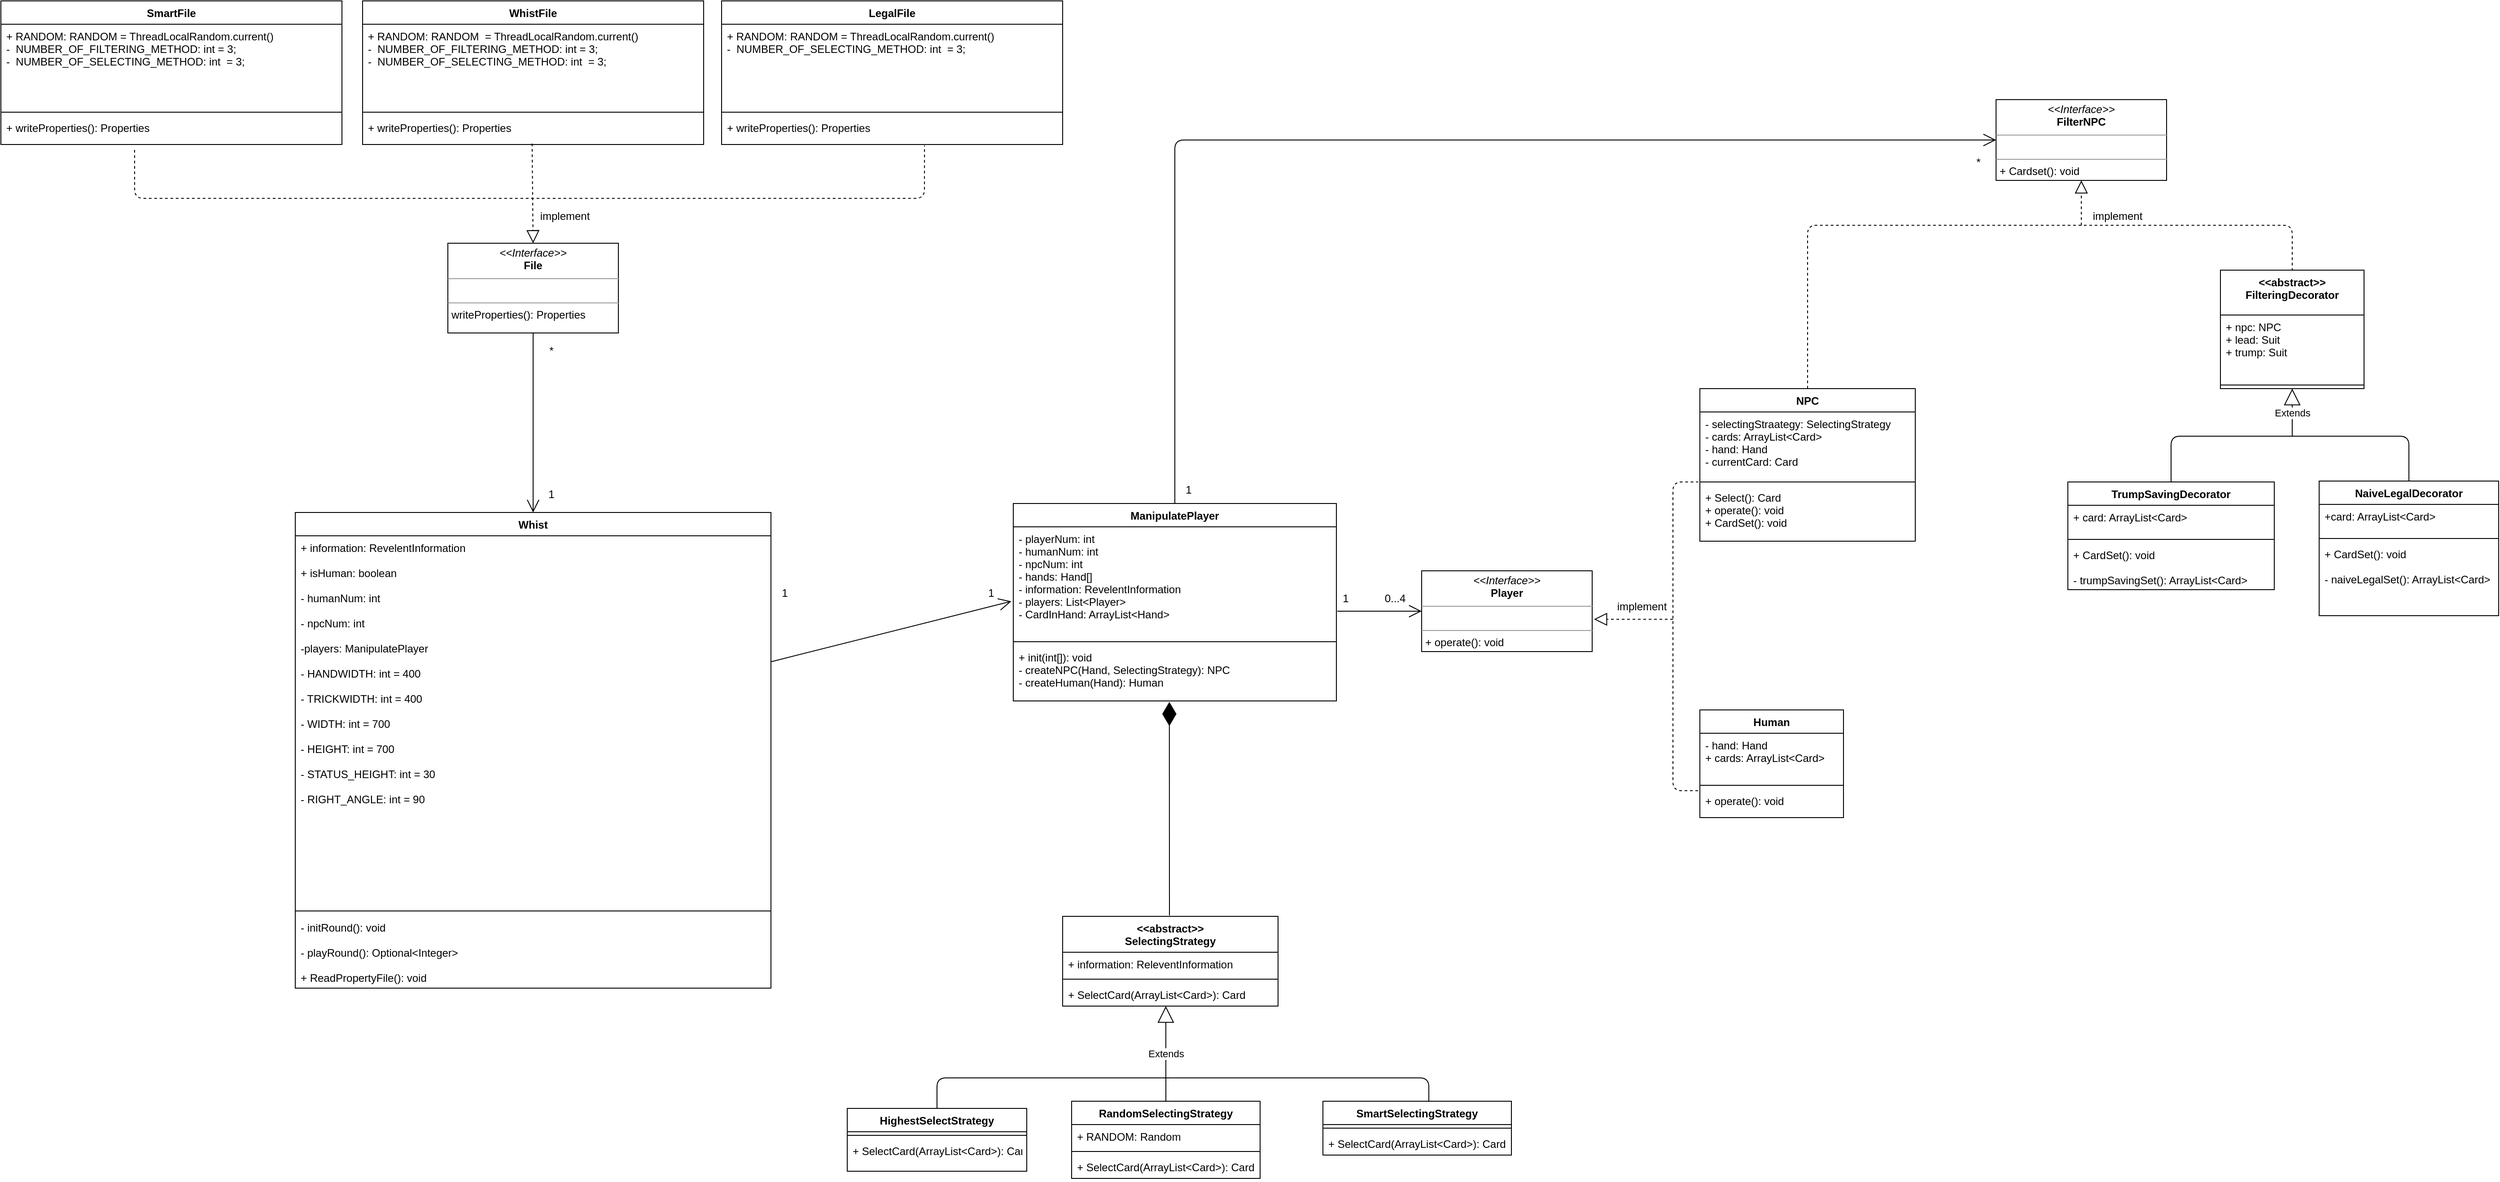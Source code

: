 <mxfile version="13.7.3" type="device"><diagram id="5J2JVJJavzANG1zCmiLA" name="第 1 页"><mxGraphModel dx="1223" dy="2114" grid="1" gridSize="10" guides="1" tooltips="1" connect="1" arrows="1" fold="1" page="1" pageScale="1" pageWidth="827" pageHeight="1169" math="0" shadow="0"><root><mxCell id="0"/><mxCell id="1" parent="0"/><mxCell id="rN0IatDEGvTljgCbiSgi-170" value="&lt;p style=&quot;margin: 0px ; margin-top: 4px ; text-align: center&quot;&gt;&lt;i&gt;&amp;lt;&amp;lt;Interface&amp;gt;&amp;gt;&lt;/i&gt;&lt;br&gt;&lt;b&gt;FilterNPC&lt;/b&gt;&lt;/p&gt;&lt;hr size=&quot;1&quot;&gt;&lt;p style=&quot;margin: 0px ; margin-left: 4px&quot;&gt;&lt;br&gt;&lt;/p&gt;&lt;hr size=&quot;1&quot;&gt;&lt;p style=&quot;margin: 0px ; margin-left: 4px&quot;&gt;+ Cardset(): void&lt;/p&gt;" style="verticalAlign=top;align=left;overflow=fill;fontSize=12;fontFamily=Helvetica;html=1;" parent="1" vertex="1"><mxGeometry x="1430" y="-910" width="190" height="90" as="geometry"/></mxCell><mxCell id="rN0IatDEGvTljgCbiSgi-180" value="&lt;p style=&quot;margin: 0px ; margin-top: 4px ; text-align: center&quot;&gt;&lt;i&gt;&amp;lt;&amp;lt;Interface&amp;gt;&amp;gt;&lt;/i&gt;&lt;br&gt;&lt;b&gt;File&lt;/b&gt;&lt;/p&gt;&lt;hr size=&quot;1&quot;&gt;&lt;p style=&quot;margin: 0px ; margin-left: 4px&quot;&gt;&lt;br&gt;&lt;/p&gt;&lt;hr size=&quot;1&quot;&gt;&lt;p style=&quot;margin: 0px ; margin-left: 4px&quot;&gt;writeProperties(): Properties&lt;/p&gt;" style="verticalAlign=top;align=left;overflow=fill;fontSize=12;fontFamily=Helvetica;html=1;" parent="1" vertex="1"><mxGeometry x="-295" y="-750" width="190" height="100" as="geometry"/></mxCell><mxCell id="rN0IatDEGvTljgCbiSgi-195" value="&lt;p style=&quot;margin: 0px ; margin-top: 4px ; text-align: center&quot;&gt;&lt;i&gt;&amp;lt;&amp;lt;Interface&amp;gt;&amp;gt;&lt;/i&gt;&lt;br&gt;&lt;b&gt;Player&lt;/b&gt;&lt;/p&gt;&lt;hr size=&quot;1&quot;&gt;&lt;p style=&quot;margin: 0px ; margin-left: 4px&quot;&gt;&lt;br&gt;&lt;/p&gt;&lt;hr size=&quot;1&quot;&gt;&lt;p style=&quot;margin: 0px ; margin-left: 4px&quot;&gt;+ operate(): void&lt;br&gt;&lt;/p&gt;" style="verticalAlign=top;align=left;overflow=fill;fontSize=12;fontFamily=Helvetica;html=1;" parent="1" vertex="1"><mxGeometry x="790" y="-385" width="190" height="90" as="geometry"/></mxCell><mxCell id="rN0IatDEGvTljgCbiSgi-196" value="ManipulatePlayer" style="swimlane;fontStyle=1;align=center;verticalAlign=top;childLayout=stackLayout;horizontal=1;startSize=26;horizontalStack=0;resizeParent=1;resizeParentMax=0;resizeLast=0;collapsible=1;marginBottom=0;fontColor=#000000;" parent="1" vertex="1"><mxGeometry x="335" y="-460" width="360" height="220" as="geometry"/></mxCell><mxCell id="rN0IatDEGvTljgCbiSgi-197" value="- playerNum: int&#10;- humanNum: int&#10;- npcNum: int&#10;- hands: Hand[]&#10;- information: RevelentInformation&#10;- players: List&lt;Player&gt;&#10;- CardInHand: ArrayList&lt;Hand&gt;" style="text;strokeColor=none;fillColor=none;align=left;verticalAlign=top;spacingLeft=4;spacingRight=4;overflow=hidden;rotatable=0;points=[[0,0.5],[1,0.5]];portConstraint=eastwest;" parent="rN0IatDEGvTljgCbiSgi-196" vertex="1"><mxGeometry y="26" width="360" height="124" as="geometry"/></mxCell><mxCell id="rN0IatDEGvTljgCbiSgi-198" value="" style="line;strokeWidth=1;fillColor=none;align=left;verticalAlign=middle;spacingTop=-1;spacingLeft=3;spacingRight=3;rotatable=0;labelPosition=right;points=[];portConstraint=eastwest;" parent="rN0IatDEGvTljgCbiSgi-196" vertex="1"><mxGeometry y="150" width="360" height="8" as="geometry"/></mxCell><mxCell id="rN0IatDEGvTljgCbiSgi-199" value="+ init(int[]): void&#10;- createNPC(Hand, SelectingStrategy): NPC&#10;- createHuman(Hand): Human" style="text;strokeColor=none;fillColor=none;align=left;verticalAlign=top;spacingLeft=4;spacingRight=4;overflow=hidden;rotatable=0;points=[[0,0.5],[1,0.5]];portConstraint=eastwest;" parent="rN0IatDEGvTljgCbiSgi-196" vertex="1"><mxGeometry y="158" width="360" height="62" as="geometry"/></mxCell><mxCell id="rN0IatDEGvTljgCbiSgi-234" value="" style="endArrow=diamondThin;endFill=1;endSize=24;html=1;fontColor=#000000;entryX=0.483;entryY=1.016;entryDx=0;entryDy=0;entryPerimeter=0;" parent="1" target="rN0IatDEGvTljgCbiSgi-199" edge="1"><mxGeometry width="160" relative="1" as="geometry"><mxPoint x="509" y="-1" as="sourcePoint"/><mxPoint x="350" y="-110" as="targetPoint"/></mxGeometry></mxCell><mxCell id="rN0IatDEGvTljgCbiSgi-238" value="Extends" style="endArrow=block;endSize=16;endFill=0;html=1;fontColor=#000000;entryX=0.5;entryY=1;entryDx=0;entryDy=0;" parent="1" target="rN0IatDEGvTljgCbiSgi-164" edge="1"><mxGeometry width="160" relative="1" as="geometry"><mxPoint x="1760" y="-535" as="sourcePoint"/><mxPoint x="1540" y="-475" as="targetPoint"/></mxGeometry></mxCell><mxCell id="rN0IatDEGvTljgCbiSgi-240" value="Extends" style="endArrow=block;endSize=16;endFill=0;html=1;fontColor=#000000;exitX=0.5;exitY=0;exitDx=0;exitDy=0;entryX=0.479;entryY=1;entryDx=0;entryDy=0;entryPerimeter=0;" parent="1" source="rN0IatDEGvTljgCbiSgi-86" target="rN0IatDEGvTljgCbiSgi-232" edge="1"><mxGeometry width="160" relative="1" as="geometry"><mxPoint x="517" y="170" as="sourcePoint"/><mxPoint x="508" y="110" as="targetPoint"/></mxGeometry></mxCell><mxCell id="rN0IatDEGvTljgCbiSgi-242" value="" style="endArrow=none;html=1;fontColor=#000000;exitX=0.5;exitY=0;exitDx=0;exitDy=0;entryX=0.562;entryY=0.023;entryDx=0;entryDy=0;entryPerimeter=0;" parent="1" source="rN0IatDEGvTljgCbiSgi-82" target="rN0IatDEGvTljgCbiSgi-92" edge="1"><mxGeometry width="50" height="50" relative="1" as="geometry"><mxPoint x="380" y="190" as="sourcePoint"/><mxPoint x="430" y="140" as="targetPoint"/><Array as="points"><mxPoint x="250" y="180"/><mxPoint x="500" y="180"/><mxPoint x="798" y="180"/></Array></mxGeometry></mxCell><mxCell id="rN0IatDEGvTljgCbiSgi-82" value="HighestSelectStrategy" style="swimlane;fontStyle=1;align=center;verticalAlign=top;childLayout=stackLayout;horizontal=1;startSize=26;horizontalStack=0;resizeParent=1;resizeParentMax=0;resizeLast=0;collapsible=1;marginBottom=0;" parent="1" vertex="1"><mxGeometry x="150" y="214" width="200" height="70" as="geometry"/></mxCell><mxCell id="rN0IatDEGvTljgCbiSgi-84" value="" style="line;strokeWidth=1;fillColor=none;align=left;verticalAlign=middle;spacingTop=-1;spacingLeft=3;spacingRight=3;rotatable=0;labelPosition=right;points=[];portConstraint=eastwest;" parent="rN0IatDEGvTljgCbiSgi-82" vertex="1"><mxGeometry y="26" width="200" height="8" as="geometry"/></mxCell><mxCell id="rN0IatDEGvTljgCbiSgi-85" value="+ SelectCard(ArrayList&lt;Card&gt;): Card" style="text;strokeColor=none;fillColor=none;align=left;verticalAlign=top;spacingLeft=4;spacingRight=4;overflow=hidden;rotatable=0;points=[[0,0.5],[1,0.5]];portConstraint=eastwest;" parent="rN0IatDEGvTljgCbiSgi-82" vertex="1"><mxGeometry y="34" width="200" height="36" as="geometry"/></mxCell><mxCell id="nJePwb9aibCjWLKJsWjK-1" value="" style="endArrow=none;html=1;entryX=0.5;entryY=0;entryDx=0;entryDy=0;exitX=0.5;exitY=0;exitDx=0;exitDy=0;" parent="1" source="rN0IatDEGvTljgCbiSgi-124" target="rN0IatDEGvTljgCbiSgi-77" edge="1"><mxGeometry width="50" height="50" relative="1" as="geometry"><mxPoint x="1750" y="-255" as="sourcePoint"/><mxPoint x="1800" y="-305" as="targetPoint"/><Array as="points"><mxPoint x="1625" y="-535"/><mxPoint x="1890" y="-535"/></Array></mxGeometry></mxCell><mxCell id="nJePwb9aibCjWLKJsWjK-3" value="1" style="text;html=1;align=center;verticalAlign=middle;resizable=0;points=[];autosize=1;" parent="1" vertex="1"><mxGeometry x="520" y="-485" width="20" height="20" as="geometry"/></mxCell><mxCell id="nJePwb9aibCjWLKJsWjK-4" value="*" style="text;html=1;align=center;verticalAlign=middle;resizable=0;points=[];autosize=1;" parent="1" vertex="1"><mxGeometry x="1400" y="-850" width="20" height="20" as="geometry"/></mxCell><mxCell id="nJePwb9aibCjWLKJsWjK-5" value="" style="endArrow=block;dashed=1;endFill=0;endSize=12;html=1;entryX=0.5;entryY=1;entryDx=0;entryDy=0;" parent="1" target="rN0IatDEGvTljgCbiSgi-170" edge="1"><mxGeometry width="160" relative="1" as="geometry"><mxPoint x="1525" y="-770" as="sourcePoint"/><mxPoint x="1460" y="-570" as="targetPoint"/></mxGeometry></mxCell><mxCell id="nJePwb9aibCjWLKJsWjK-7" value="" style="endArrow=none;dashed=1;html=1;entryX=0.5;entryY=0;entryDx=0;entryDy=0;exitX=0.5;exitY=0;exitDx=0;exitDy=0;" parent="1" source="rN0IatDEGvTljgCbiSgi-171" target="rN0IatDEGvTljgCbiSgi-164" edge="1"><mxGeometry width="50" height="50" relative="1" as="geometry"><mxPoint x="1410" y="-530" as="sourcePoint"/><mxPoint x="1460" y="-580" as="targetPoint"/><Array as="points"><mxPoint x="1220" y="-770"/><mxPoint x="1520" y="-770"/><mxPoint x="1760" y="-770"/></Array></mxGeometry></mxCell><mxCell id="nJePwb9aibCjWLKJsWjK-8" value="implement" style="text;html=1;align=center;verticalAlign=middle;resizable=0;points=[];autosize=1;" parent="1" vertex="1"><mxGeometry x="1530" y="-790" width="70" height="20" as="geometry"/></mxCell><mxCell id="rN0IatDEGvTljgCbiSgi-164" value="&lt;&lt;abstract&gt;&gt;&#10;FilteringDecorator" style="swimlane;fontStyle=1;align=center;verticalAlign=top;childLayout=stackLayout;horizontal=1;startSize=50;horizontalStack=0;resizeParent=1;resizeParentMax=0;resizeLast=0;collapsible=1;marginBottom=0;" parent="1" vertex="1"><mxGeometry x="1680" y="-720" width="160" height="132" as="geometry"/></mxCell><mxCell id="rN0IatDEGvTljgCbiSgi-165" value="+ npc: NPC&#10;+ lead: Suit&#10;+ trump: Suit" style="text;strokeColor=none;fillColor=none;align=left;verticalAlign=top;spacingLeft=4;spacingRight=4;overflow=hidden;rotatable=0;points=[[0,0.5],[1,0.5]];portConstraint=eastwest;" parent="rN0IatDEGvTljgCbiSgi-164" vertex="1"><mxGeometry y="50" width="160" height="74" as="geometry"/></mxCell><mxCell id="rN0IatDEGvTljgCbiSgi-166" value="" style="line;strokeWidth=1;fillColor=none;align=left;verticalAlign=middle;spacingTop=-1;spacingLeft=3;spacingRight=3;rotatable=0;labelPosition=right;points=[];portConstraint=eastwest;" parent="rN0IatDEGvTljgCbiSgi-164" vertex="1"><mxGeometry y="124" width="160" height="8" as="geometry"/></mxCell><mxCell id="rN0IatDEGvTljgCbiSgi-124" value="TrumpSavingDecorator" style="swimlane;fontStyle=1;align=center;verticalAlign=top;childLayout=stackLayout;horizontal=1;startSize=26;horizontalStack=0;resizeParent=1;resizeParentMax=0;resizeLast=0;collapsible=1;marginBottom=0;" parent="1" vertex="1"><mxGeometry x="1510" y="-484" width="230" height="120" as="geometry"/></mxCell><mxCell id="rN0IatDEGvTljgCbiSgi-125" value="+ card: ArrayList&lt;Card&gt;&#10;" style="text;strokeColor=none;fillColor=none;align=left;verticalAlign=top;spacingLeft=4;spacingRight=4;overflow=hidden;rotatable=0;points=[[0,0.5],[1,0.5]];portConstraint=eastwest;" parent="rN0IatDEGvTljgCbiSgi-124" vertex="1"><mxGeometry y="26" width="230" height="34" as="geometry"/></mxCell><mxCell id="rN0IatDEGvTljgCbiSgi-126" value="" style="line;strokeWidth=1;fillColor=none;align=left;verticalAlign=middle;spacingTop=-1;spacingLeft=3;spacingRight=3;rotatable=0;labelPosition=right;points=[];portConstraint=eastwest;" parent="rN0IatDEGvTljgCbiSgi-124" vertex="1"><mxGeometry y="60" width="230" height="8" as="geometry"/></mxCell><mxCell id="rN0IatDEGvTljgCbiSgi-127" value="+ CardSet(): void&#10;&#10;- trumpSavingSet(): ArrayList&lt;Card&gt; " style="text;strokeColor=none;fillColor=none;align=left;verticalAlign=top;spacingLeft=4;spacingRight=4;overflow=hidden;rotatable=0;points=[[0,0.5],[1,0.5]];portConstraint=eastwest;" parent="rN0IatDEGvTljgCbiSgi-124" vertex="1"><mxGeometry y="68" width="230" height="52" as="geometry"/></mxCell><mxCell id="rN0IatDEGvTljgCbiSgi-77" value="NaiveLegalDecorator" style="swimlane;fontStyle=1;align=center;verticalAlign=top;childLayout=stackLayout;horizontal=1;startSize=26;horizontalStack=0;resizeParent=1;resizeParentMax=0;resizeLast=0;collapsible=1;marginBottom=0;" parent="1" vertex="1"><mxGeometry x="1790" y="-485" width="200" height="150" as="geometry"/></mxCell><mxCell id="rN0IatDEGvTljgCbiSgi-78" value="+card: ArrayList&lt;Card&gt;" style="text;strokeColor=none;fillColor=none;align=left;verticalAlign=top;spacingLeft=4;spacingRight=4;overflow=hidden;rotatable=0;points=[[0,0.5],[1,0.5]];portConstraint=eastwest;" parent="rN0IatDEGvTljgCbiSgi-77" vertex="1"><mxGeometry y="26" width="200" height="34" as="geometry"/></mxCell><mxCell id="rN0IatDEGvTljgCbiSgi-79" value="" style="line;strokeWidth=1;fillColor=none;align=left;verticalAlign=middle;spacingTop=-1;spacingLeft=3;spacingRight=3;rotatable=0;labelPosition=right;points=[];portConstraint=eastwest;" parent="rN0IatDEGvTljgCbiSgi-77" vertex="1"><mxGeometry y="60" width="200" height="8" as="geometry"/></mxCell><mxCell id="rN0IatDEGvTljgCbiSgi-80" value="+ CardSet(): void&#10;&#10;- naiveLegalSet(): ArrayList&lt;Card&gt; " style="text;strokeColor=none;fillColor=none;align=left;verticalAlign=top;spacingLeft=4;spacingRight=4;overflow=hidden;rotatable=0;points=[[0,0.5],[1,0.5]];portConstraint=eastwest;" parent="rN0IatDEGvTljgCbiSgi-77" vertex="1"><mxGeometry y="68" width="200" height="82" as="geometry"/></mxCell><mxCell id="rN0IatDEGvTljgCbiSgi-171" value="NPC" style="swimlane;fontStyle=1;align=center;verticalAlign=top;childLayout=stackLayout;horizontal=1;startSize=26;horizontalStack=0;resizeParent=1;resizeParentMax=0;resizeLast=0;collapsible=1;marginBottom=0;" parent="1" vertex="1"><mxGeometry x="1100" y="-588" width="240" height="170" as="geometry"/></mxCell><mxCell id="rN0IatDEGvTljgCbiSgi-172" value="- selectingStraategy: SelectingStrategy&#10;- cards: ArrayList&lt;Card&gt;&#10;- hand: Hand&#10;- currentCard: Card&#10; " style="text;strokeColor=none;fillColor=none;align=left;verticalAlign=top;spacingLeft=4;spacingRight=4;overflow=hidden;rotatable=0;points=[[0,0.5],[1,0.5]];portConstraint=eastwest;" parent="rN0IatDEGvTljgCbiSgi-171" vertex="1"><mxGeometry y="26" width="240" height="74" as="geometry"/></mxCell><mxCell id="rN0IatDEGvTljgCbiSgi-173" value="" style="line;strokeWidth=1;fillColor=none;align=left;verticalAlign=middle;spacingTop=-1;spacingLeft=3;spacingRight=3;rotatable=0;labelPosition=right;points=[];portConstraint=eastwest;" parent="rN0IatDEGvTljgCbiSgi-171" vertex="1"><mxGeometry y="100" width="240" height="8" as="geometry"/></mxCell><mxCell id="rN0IatDEGvTljgCbiSgi-174" value="+ Select(): Card&#10;+ operate(): void&#10;+ CardSet(): void" style="text;strokeColor=none;fillColor=none;align=left;verticalAlign=top;spacingLeft=4;spacingRight=4;overflow=hidden;rotatable=0;points=[[0,0.5],[1,0.5]];portConstraint=eastwest;" parent="rN0IatDEGvTljgCbiSgi-171" vertex="1"><mxGeometry y="108" width="240" height="62" as="geometry"/></mxCell><mxCell id="rN0IatDEGvTljgCbiSgi-209" value="Human" style="swimlane;fontStyle=1;align=center;verticalAlign=top;childLayout=stackLayout;horizontal=1;startSize=26;horizontalStack=0;resizeParent=1;resizeParentMax=0;resizeLast=0;collapsible=1;marginBottom=0;fontColor=#000000;" parent="1" vertex="1"><mxGeometry x="1100" y="-230" width="160" height="120" as="geometry"/></mxCell><mxCell id="rN0IatDEGvTljgCbiSgi-210" value="- hand: Hand&#10;+ cards: ArrayList&lt;Card&gt;&#10;" style="text;strokeColor=none;fillColor=none;align=left;verticalAlign=top;spacingLeft=4;spacingRight=4;overflow=hidden;rotatable=0;points=[[0,0.5],[1,0.5]];portConstraint=eastwest;" parent="rN0IatDEGvTljgCbiSgi-209" vertex="1"><mxGeometry y="26" width="160" height="54" as="geometry"/></mxCell><mxCell id="rN0IatDEGvTljgCbiSgi-211" value="" style="line;strokeWidth=1;fillColor=none;align=left;verticalAlign=middle;spacingTop=-1;spacingLeft=3;spacingRight=3;rotatable=0;labelPosition=right;points=[];portConstraint=eastwest;" parent="rN0IatDEGvTljgCbiSgi-209" vertex="1"><mxGeometry y="80" width="160" height="8" as="geometry"/></mxCell><mxCell id="rN0IatDEGvTljgCbiSgi-212" value="+ operate(): void" style="text;strokeColor=none;fillColor=none;align=left;verticalAlign=top;spacingLeft=4;spacingRight=4;overflow=hidden;rotatable=0;points=[[0,0.5],[1,0.5]];portConstraint=eastwest;" parent="rN0IatDEGvTljgCbiSgi-209" vertex="1"><mxGeometry y="88" width="160" height="32" as="geometry"/></mxCell><mxCell id="nJePwb9aibCjWLKJsWjK-18" value="" style="endArrow=open;endFill=1;endSize=12;html=1;exitX=0.5;exitY=0;exitDx=0;exitDy=0;entryX=0;entryY=0.5;entryDx=0;entryDy=0;" parent="1" source="rN0IatDEGvTljgCbiSgi-196" target="rN0IatDEGvTljgCbiSgi-170" edge="1"><mxGeometry width="160" relative="1" as="geometry"><mxPoint x="870" y="-640" as="sourcePoint"/><mxPoint x="1030" y="-640" as="targetPoint"/><Array as="points"><mxPoint x="515" y="-865"/></Array></mxGeometry></mxCell><mxCell id="nJePwb9aibCjWLKJsWjK-19" value="" style="endArrow=open;endFill=1;endSize=12;html=1;entryX=-0.006;entryY=0.669;entryDx=0;entryDy=0;entryPerimeter=0;" parent="1" source="rN0IatDEGvTljgCbiSgi-177" target="rN0IatDEGvTljgCbiSgi-197" edge="1"><mxGeometry width="160" relative="1" as="geometry"><mxPoint x="410" y="-380" as="sourcePoint"/><mxPoint x="330" y="-360" as="targetPoint"/></mxGeometry></mxCell><mxCell id="nJePwb9aibCjWLKJsWjK-20" value="1" style="text;html=1;align=center;verticalAlign=middle;resizable=0;points=[];autosize=1;" parent="1" vertex="1"><mxGeometry x="70" y="-370" width="20" height="20" as="geometry"/></mxCell><mxCell id="nJePwb9aibCjWLKJsWjK-21" value="1" style="text;html=1;align=center;verticalAlign=middle;resizable=0;points=[];autosize=1;" parent="1" vertex="1"><mxGeometry x="300" y="-370" width="20" height="20" as="geometry"/></mxCell><mxCell id="nJePwb9aibCjWLKJsWjK-22" value="" style="endArrow=open;endFill=1;endSize=12;html=1;entryX=0;entryY=0.5;entryDx=0;entryDy=0;" parent="1" target="rN0IatDEGvTljgCbiSgi-195" edge="1"><mxGeometry width="160" relative="1" as="geometry"><mxPoint x="696" y="-340" as="sourcePoint"/><mxPoint x="700" y="-310" as="targetPoint"/></mxGeometry></mxCell><mxCell id="nJePwb9aibCjWLKJsWjK-23" value="1" style="text;html=1;align=center;verticalAlign=middle;resizable=0;points=[];autosize=1;" parent="1" vertex="1"><mxGeometry x="695" y="-364" width="20" height="20" as="geometry"/></mxCell><mxCell id="nJePwb9aibCjWLKJsWjK-24" value="0...4" style="text;html=1;align=center;verticalAlign=middle;resizable=0;points=[];autosize=1;" parent="1" vertex="1"><mxGeometry x="740" y="-364" width="40" height="20" as="geometry"/></mxCell><mxCell id="rN0IatDEGvTljgCbiSgi-190" value="SmartFile" style="swimlane;fontStyle=1;align=center;verticalAlign=top;childLayout=stackLayout;horizontal=1;startSize=26;horizontalStack=0;resizeParent=1;resizeParentMax=0;resizeLast=0;collapsible=1;marginBottom=0;fontColor=#000000;" parent="1" vertex="1"><mxGeometry x="-793" y="-1020" width="380" height="160" as="geometry"/></mxCell><mxCell id="rN0IatDEGvTljgCbiSgi-191" value="+ RANDOM: RANDOM = ThreadLocalRandom.current()&#10;-  NUMBER_OF_FILTERING_METHOD: int = 3;&#10;-  NUMBER_OF_SELECTING_METHOD: int  = 3;" style="text;strokeColor=none;fillColor=none;align=left;verticalAlign=top;spacingLeft=4;spacingRight=4;overflow=hidden;rotatable=0;points=[[0,0.5],[1,0.5]];portConstraint=eastwest;" parent="rN0IatDEGvTljgCbiSgi-190" vertex="1"><mxGeometry y="26" width="380" height="94" as="geometry"/></mxCell><mxCell id="rN0IatDEGvTljgCbiSgi-192" value="" style="line;strokeWidth=1;fillColor=none;align=left;verticalAlign=middle;spacingTop=-1;spacingLeft=3;spacingRight=3;rotatable=0;labelPosition=right;points=[];portConstraint=eastwest;" parent="rN0IatDEGvTljgCbiSgi-190" vertex="1"><mxGeometry y="120" width="380" height="8" as="geometry"/></mxCell><mxCell id="rN0IatDEGvTljgCbiSgi-193" value="+ writeProperties(): Properties&#10;" style="text;strokeColor=none;fillColor=none;align=left;verticalAlign=top;spacingLeft=4;spacingRight=4;overflow=hidden;rotatable=0;points=[[0,0.5],[1,0.5]];portConstraint=eastwest;" parent="rN0IatDEGvTljgCbiSgi-190" vertex="1"><mxGeometry y="128" width="380" height="32" as="geometry"/></mxCell><mxCell id="rN0IatDEGvTljgCbiSgi-181" value="WhistFile" style="swimlane;fontStyle=1;align=center;verticalAlign=top;childLayout=stackLayout;horizontal=1;startSize=26;horizontalStack=0;resizeParent=1;resizeParentMax=0;resizeLast=0;collapsible=1;marginBottom=0;fontColor=#000000;" parent="1" vertex="1"><mxGeometry x="-390" y="-1020" width="380" height="160" as="geometry"/></mxCell><mxCell id="rN0IatDEGvTljgCbiSgi-182" value="+ RANDOM: RANDOM  = ThreadLocalRandom.current()&#10;-  NUMBER_OF_FILTERING_METHOD: int = 3;&#10;-  NUMBER_OF_SELECTING_METHOD: int  = 3;" style="text;strokeColor=none;fillColor=none;align=left;verticalAlign=top;spacingLeft=4;spacingRight=4;overflow=hidden;rotatable=0;points=[[0,0.5],[1,0.5]];portConstraint=eastwest;" parent="rN0IatDEGvTljgCbiSgi-181" vertex="1"><mxGeometry y="26" width="380" height="94" as="geometry"/></mxCell><mxCell id="rN0IatDEGvTljgCbiSgi-183" value="" style="line;strokeWidth=1;fillColor=none;align=left;verticalAlign=middle;spacingTop=-1;spacingLeft=3;spacingRight=3;rotatable=0;labelPosition=right;points=[];portConstraint=eastwest;" parent="rN0IatDEGvTljgCbiSgi-181" vertex="1"><mxGeometry y="120" width="380" height="8" as="geometry"/></mxCell><mxCell id="rN0IatDEGvTljgCbiSgi-184" value="+ writeProperties(): Properties&#10;" style="text;strokeColor=none;fillColor=none;align=left;verticalAlign=top;spacingLeft=4;spacingRight=4;overflow=hidden;rotatable=0;points=[[0,0.5],[1,0.5]];portConstraint=eastwest;" parent="rN0IatDEGvTljgCbiSgi-181" vertex="1"><mxGeometry y="128" width="380" height="32" as="geometry"/></mxCell><mxCell id="nJePwb9aibCjWLKJsWjK-32" value="LegalFile" style="swimlane;fontStyle=1;align=center;verticalAlign=top;childLayout=stackLayout;horizontal=1;startSize=26;horizontalStack=0;resizeParent=1;resizeParentMax=0;resizeLast=0;collapsible=1;marginBottom=0;fontColor=#000000;" parent="1" vertex="1"><mxGeometry x="10" y="-1020" width="380" height="160" as="geometry"/></mxCell><mxCell id="nJePwb9aibCjWLKJsWjK-33" value="+ RANDOM: RANDOM = ThreadLocalRandom.current()&#10;-  NUMBER_OF_SELECTING_METHOD: int  = 3;" style="text;strokeColor=none;fillColor=none;align=left;verticalAlign=top;spacingLeft=4;spacingRight=4;overflow=hidden;rotatable=0;points=[[0,0.5],[1,0.5]];portConstraint=eastwest;" parent="nJePwb9aibCjWLKJsWjK-32" vertex="1"><mxGeometry y="26" width="380" height="94" as="geometry"/></mxCell><mxCell id="nJePwb9aibCjWLKJsWjK-34" value="" style="line;strokeWidth=1;fillColor=none;align=left;verticalAlign=middle;spacingTop=-1;spacingLeft=3;spacingRight=3;rotatable=0;labelPosition=right;points=[];portConstraint=eastwest;" parent="nJePwb9aibCjWLKJsWjK-32" vertex="1"><mxGeometry y="120" width="380" height="8" as="geometry"/></mxCell><mxCell id="nJePwb9aibCjWLKJsWjK-35" value="+ writeProperties(): Properties&#10;" style="text;strokeColor=none;fillColor=none;align=left;verticalAlign=top;spacingLeft=4;spacingRight=4;overflow=hidden;rotatable=0;points=[[0,0.5],[1,0.5]];portConstraint=eastwest;" parent="nJePwb9aibCjWLKJsWjK-32" vertex="1"><mxGeometry y="128" width="380" height="32" as="geometry"/></mxCell><mxCell id="nJePwb9aibCjWLKJsWjK-36" value="" style="endArrow=block;dashed=1;endFill=0;endSize=12;html=1;entryX=0.5;entryY=0;entryDx=0;entryDy=0;exitX=0.497;exitY=0.969;exitDx=0;exitDy=0;exitPerimeter=0;" parent="1" source="rN0IatDEGvTljgCbiSgi-184" target="rN0IatDEGvTljgCbiSgi-180" edge="1"><mxGeometry width="160" relative="1" as="geometry"><mxPoint x="-200" y="-820" as="sourcePoint"/><mxPoint x="-90" y="-640" as="targetPoint"/></mxGeometry></mxCell><mxCell id="nJePwb9aibCjWLKJsWjK-38" value="" style="endArrow=none;dashed=1;html=1;exitX=0.392;exitY=1.188;exitDx=0;exitDy=0;exitPerimeter=0;entryX=0.595;entryY=1.031;entryDx=0;entryDy=0;entryPerimeter=0;" parent="1" source="rN0IatDEGvTljgCbiSgi-193" target="nJePwb9aibCjWLKJsWjK-35" edge="1"><mxGeometry width="50" height="50" relative="1" as="geometry"><mxPoint x="-190" y="-620" as="sourcePoint"/><mxPoint x="-140" y="-670" as="targetPoint"/><Array as="points"><mxPoint x="-644" y="-800"/><mxPoint x="-200" y="-800"/><mxPoint x="236" y="-800"/></Array></mxGeometry></mxCell><mxCell id="nJePwb9aibCjWLKJsWjK-39" value="implement" style="text;html=1;align=center;verticalAlign=middle;resizable=0;points=[];autosize=1;" parent="1" vertex="1"><mxGeometry x="-200" y="-790" width="70" height="20" as="geometry"/></mxCell><mxCell id="nJePwb9aibCjWLKJsWjK-40" value="" style="endArrow=open;endFill=1;endSize=12;html=1;entryX=0.5;entryY=0;entryDx=0;entryDy=0;exitX=0.5;exitY=1;exitDx=0;exitDy=0;" parent="1" source="rN0IatDEGvTljgCbiSgi-180" target="rN0IatDEGvTljgCbiSgi-176" edge="1"><mxGeometry width="160" relative="1" as="geometry"><mxPoint x="-100" y="-460" as="sourcePoint"/><mxPoint x="60" y="-460" as="targetPoint"/></mxGeometry></mxCell><mxCell id="rN0IatDEGvTljgCbiSgi-176" value="Whist" style="swimlane;fontStyle=1;align=center;verticalAlign=top;childLayout=stackLayout;horizontal=1;startSize=26;horizontalStack=0;resizeParent=1;resizeParentMax=0;resizeLast=0;collapsible=1;marginBottom=0;" parent="1" vertex="1"><mxGeometry x="-465" y="-450" width="530" height="530" as="geometry"/></mxCell><mxCell id="rN0IatDEGvTljgCbiSgi-177" value="+ information: RevelentInformation&#10;&#10;+ isHuman: boolean&#10;&#10;- humanNum: int&#10;&#10;- npcNum: int&#10;&#10;-players: ManipulatePlayer&#10;&#10;- HANDWIDTH: int = 400&#10;&#10;- TRICKWIDTH: int = 400&#10;&#10;- WIDTH: int = 700&#10;&#10;- HEIGHT: int = 700&#10;&#10;- STATUS_HEIGHT: int = 30&#10;&#10;- RIGHT_ANGLE: int = 90&#10;&#10;&#10;&#10;&#10;&#10;&#10;" style="text;strokeColor=none;fillColor=none;align=left;verticalAlign=top;spacingLeft=4;spacingRight=4;overflow=hidden;rotatable=0;points=[[0,0.5],[1,0.5]];portConstraint=eastwest;fontStyle=0;" parent="rN0IatDEGvTljgCbiSgi-176" vertex="1"><mxGeometry y="26" width="530" height="414" as="geometry"/></mxCell><mxCell id="rN0IatDEGvTljgCbiSgi-178" value="" style="line;strokeWidth=1;fillColor=none;align=left;verticalAlign=middle;spacingTop=-1;spacingLeft=3;spacingRight=3;rotatable=0;labelPosition=right;points=[];portConstraint=eastwest;" parent="rN0IatDEGvTljgCbiSgi-176" vertex="1"><mxGeometry y="440" width="530" height="8" as="geometry"/></mxCell><mxCell id="rN0IatDEGvTljgCbiSgi-179" value="- initRound(): void&#10;&#10;- playRound(): Optional&lt;Integer&gt;&#10;&#10;+ ReadPropertyFile(): void&#10;&#10;&#10;&#10;&#10;&#10;&#10;&#10;" style="text;strokeColor=none;fillColor=none;align=left;verticalAlign=top;spacingLeft=4;spacingRight=4;overflow=hidden;rotatable=0;points=[[0,0.5],[1,0.5]];portConstraint=eastwest;spacingTop=1;" parent="rN0IatDEGvTljgCbiSgi-176" vertex="1"><mxGeometry y="448" width="530" height="82" as="geometry"/></mxCell><mxCell id="rN0IatDEGvTljgCbiSgi-92" value="SmartSelectingStrategy" style="swimlane;fontStyle=1;align=center;verticalAlign=top;childLayout=stackLayout;horizontal=1;startSize=26;horizontalStack=0;resizeParent=1;resizeParentMax=0;resizeLast=0;collapsible=1;marginBottom=0;" parent="1" vertex="1"><mxGeometry x="680" y="206" width="210" height="60" as="geometry"/></mxCell><mxCell id="rN0IatDEGvTljgCbiSgi-94" value="" style="line;strokeWidth=1;fillColor=none;align=left;verticalAlign=middle;spacingTop=-1;spacingLeft=3;spacingRight=3;rotatable=0;labelPosition=right;points=[];portConstraint=eastwest;" parent="rN0IatDEGvTljgCbiSgi-92" vertex="1"><mxGeometry y="26" width="210" height="8" as="geometry"/></mxCell><mxCell id="rN0IatDEGvTljgCbiSgi-95" value="+ SelectCard(ArrayList&lt;Card&gt;): Card" style="text;strokeColor=none;fillColor=none;align=left;verticalAlign=top;spacingLeft=4;spacingRight=4;overflow=hidden;rotatable=0;points=[[0,0.5],[1,0.5]];portConstraint=eastwest;" parent="rN0IatDEGvTljgCbiSgi-92" vertex="1"><mxGeometry y="34" width="210" height="26" as="geometry"/></mxCell><mxCell id="rN0IatDEGvTljgCbiSgi-229" value="&lt;&lt;abstract&gt;&gt;&#10;SelectingStrategy" style="swimlane;fontStyle=1;align=center;verticalAlign=top;childLayout=stackLayout;horizontal=1;startSize=40;horizontalStack=0;resizeParent=1;resizeParentMax=0;resizeLast=0;collapsible=1;marginBottom=0;fontColor=#000000;" parent="1" vertex="1"><mxGeometry x="390" width="240" height="100" as="geometry"/></mxCell><mxCell id="rN0IatDEGvTljgCbiSgi-230" value="+ information: ReleventInformation" style="text;strokeColor=none;fillColor=none;align=left;verticalAlign=top;spacingLeft=4;spacingRight=4;overflow=hidden;rotatable=0;points=[[0,0.5],[1,0.5]];portConstraint=eastwest;" parent="rN0IatDEGvTljgCbiSgi-229" vertex="1"><mxGeometry y="40" width="240" height="26" as="geometry"/></mxCell><mxCell id="rN0IatDEGvTljgCbiSgi-231" value="" style="line;strokeWidth=1;fillColor=none;align=left;verticalAlign=middle;spacingTop=-1;spacingLeft=3;spacingRight=3;rotatable=0;labelPosition=right;points=[];portConstraint=eastwest;" parent="rN0IatDEGvTljgCbiSgi-229" vertex="1"><mxGeometry y="66" width="240" height="8" as="geometry"/></mxCell><mxCell id="rN0IatDEGvTljgCbiSgi-232" value="+ SelectCard(ArrayList&lt;Card&gt;): Card" style="text;strokeColor=none;fillColor=none;align=left;verticalAlign=top;spacingLeft=4;spacingRight=4;overflow=hidden;rotatable=0;points=[[0,0.5],[1,0.5]];portConstraint=eastwest;" parent="rN0IatDEGvTljgCbiSgi-229" vertex="1"><mxGeometry y="74" width="240" height="26" as="geometry"/></mxCell><mxCell id="rN0IatDEGvTljgCbiSgi-86" value="RandomSelectingStrategy" style="swimlane;fontStyle=1;align=center;verticalAlign=top;childLayout=stackLayout;horizontal=1;startSize=26;horizontalStack=0;resizeParent=1;resizeParentMax=0;resizeLast=0;collapsible=1;marginBottom=0;" parent="1" vertex="1"><mxGeometry x="400" y="206" width="210" height="86" as="geometry"/></mxCell><mxCell id="rN0IatDEGvTljgCbiSgi-87" value="+ RANDOM: Random" style="text;strokeColor=none;fillColor=none;align=left;verticalAlign=top;spacingLeft=4;spacingRight=4;overflow=hidden;rotatable=0;points=[[0,0.5],[1,0.5]];portConstraint=eastwest;" parent="rN0IatDEGvTljgCbiSgi-86" vertex="1"><mxGeometry y="26" width="210" height="26" as="geometry"/></mxCell><mxCell id="rN0IatDEGvTljgCbiSgi-88" value="" style="line;strokeWidth=1;fillColor=none;align=left;verticalAlign=middle;spacingTop=-1;spacingLeft=3;spacingRight=3;rotatable=0;labelPosition=right;points=[];portConstraint=eastwest;" parent="rN0IatDEGvTljgCbiSgi-86" vertex="1"><mxGeometry y="52" width="210" height="8" as="geometry"/></mxCell><mxCell id="rN0IatDEGvTljgCbiSgi-89" value="+ SelectCard(ArrayList&lt;Card&gt;): Card" style="text;strokeColor=none;fillColor=none;align=left;verticalAlign=top;spacingLeft=4;spacingRight=4;overflow=hidden;rotatable=0;points=[[0,0.5],[1,0.5]];portConstraint=eastwest;" parent="rN0IatDEGvTljgCbiSgi-86" vertex="1"><mxGeometry y="60" width="210" height="26" as="geometry"/></mxCell><mxCell id="nJePwb9aibCjWLKJsWjK-42" value="" style="endArrow=block;dashed=1;endFill=0;endSize=12;html=1;entryX=1.011;entryY=0.6;entryDx=0;entryDy=0;entryPerimeter=0;" parent="1" target="rN0IatDEGvTljgCbiSgi-195" edge="1"><mxGeometry width="160" relative="1" as="geometry"><mxPoint x="1070" y="-331" as="sourcePoint"/><mxPoint x="1310" y="-360" as="targetPoint"/></mxGeometry></mxCell><mxCell id="nJePwb9aibCjWLKJsWjK-43" value="" style="endArrow=none;dashed=1;html=1;entryX=-0.008;entryY=-0.065;entryDx=0;entryDy=0;entryPerimeter=0;" parent="1" target="rN0IatDEGvTljgCbiSgi-174" edge="1"><mxGeometry width="50" height="50" relative="1" as="geometry"><mxPoint x="1098" y="-140" as="sourcePoint"/><mxPoint x="1260" y="-390" as="targetPoint"/><Array as="points"><mxPoint x="1070" y="-140"/><mxPoint x="1070" y="-330"/><mxPoint x="1070" y="-484"/></Array></mxGeometry></mxCell><mxCell id="ZI-yUkoNUFl7w4-vYwfX-1" value="1" style="text;html=1;align=center;verticalAlign=middle;resizable=0;points=[];autosize=1;" parent="1" vertex="1"><mxGeometry x="-190" y="-480" width="20" height="20" as="geometry"/></mxCell><mxCell id="ZI-yUkoNUFl7w4-vYwfX-2" value="*" style="text;html=1;align=center;verticalAlign=middle;resizable=0;points=[];autosize=1;" parent="1" vertex="1"><mxGeometry x="-190" y="-640" width="20" height="20" as="geometry"/></mxCell><mxCell id="ZI-yUkoNUFl7w4-vYwfX-3" value="implement" style="text;html=1;align=center;verticalAlign=middle;resizable=0;points=[];autosize=1;" parent="1" vertex="1"><mxGeometry x="1000" y="-355" width="70" height="20" as="geometry"/></mxCell></root></mxGraphModel></diagram></mxfile>